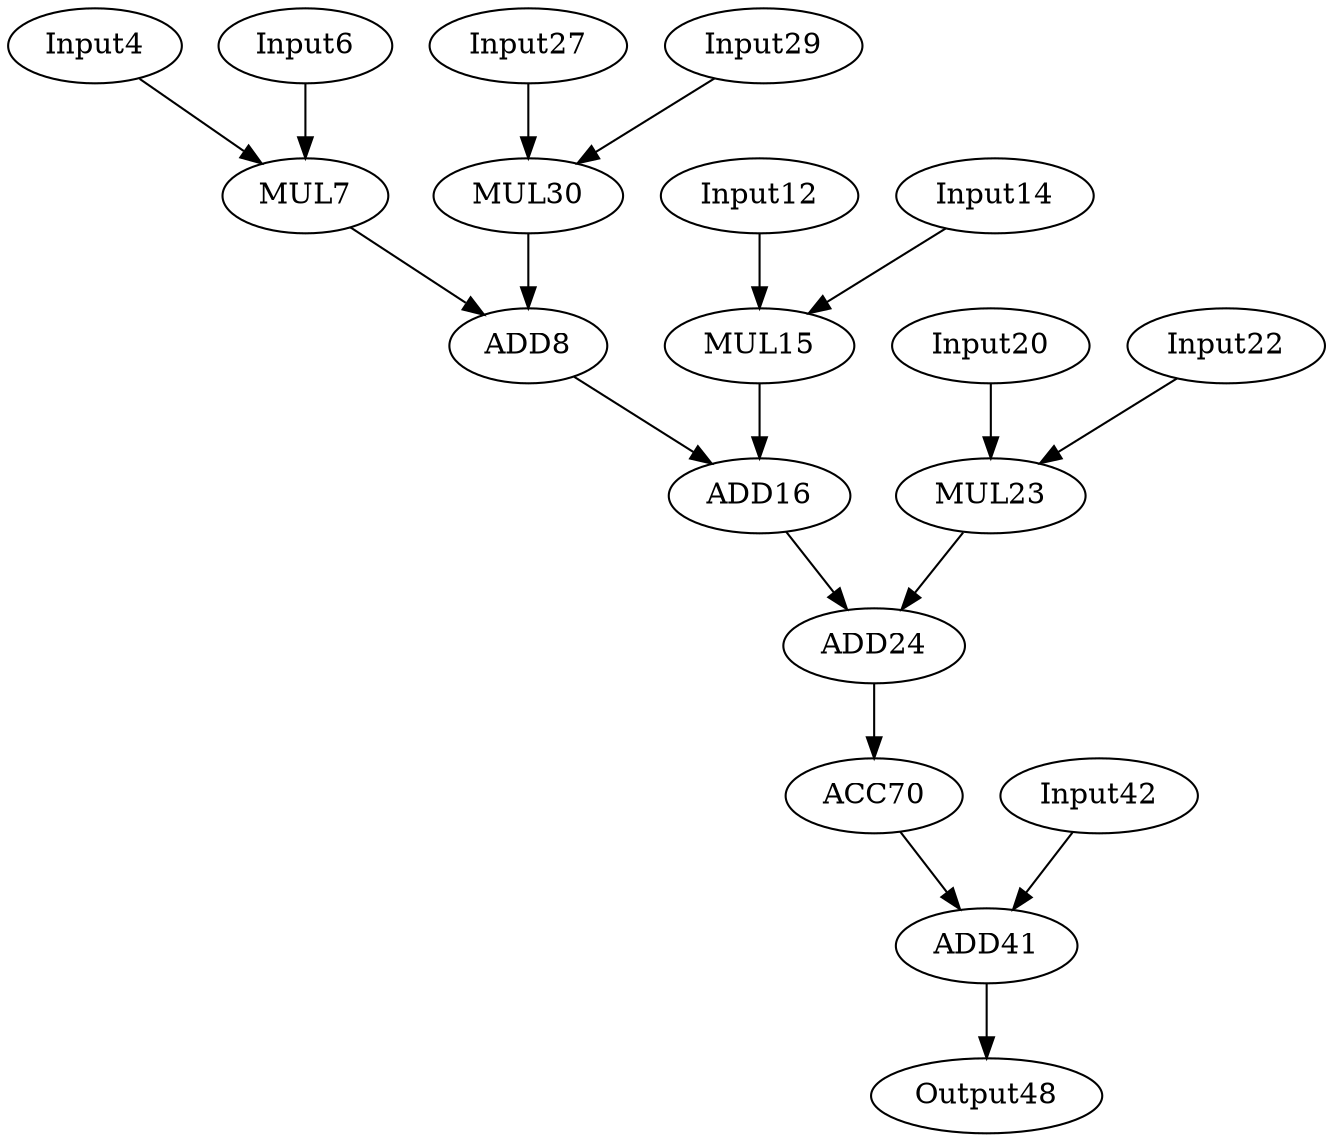 Digraph G {
Input4[opcode=input, ref_name="input", size=128, offset="0, 0", pattern="16, 8, -112, 32"];
Input6[opcode=input, ref_name="coefficients", size=128, offset="0, 0", pattern="16, 8, -112, 32"];
MUL7[opcode=mul];
ADD8[opcode=add];
Input12[opcode=input, ref_name="input", size=128, offset="0, 4", pattern="16, 8, -112, 32"];
Input14[opcode=input, ref_name="coefficients", size=128, offset="0, 4", pattern="16, 8, -112, 32"];
MUL15[opcode=mul];
ADD16[opcode=add];
Input20[opcode=input, ref_name="input", size=128, offset="0, 8", pattern="16, 8, -112, 32"];
Input22[opcode=input, ref_name="coefficients", size=128, offset="0, 8", pattern="16, 8, -112, 32"];
MUL23[opcode=mul];
ADD24[opcode=add];
Input27[opcode=input, ref_name="input", size=128, offset="0, 12", pattern="16, 8, -112, 32"];
Input29[opcode=input, ref_name="coefficients", size=128, offset="0, 12", pattern="16, 8, -112, 32"];
MUL30[opcode=mul];
ADD41[opcode=add];
Input42[opcode=input, ref_name="output", size=128, offset="0, 0", pattern="0, 8, 4, 32"];
Output48[opcode=output, ref_name="output", size=128, offset="0, 0", pattern="0, 8, 4, 32"];
ACC70[opcode=acc, acc_params="0, 8, 1, 32", acc_first=1];
Input4->MUL7[operand=1];
Input6->MUL7[operand=0];
MUL7->ADD8[operand=0];
ADD8->ADD16[operand=1];
Input12->MUL15[operand=1];
Input14->MUL15[operand=0];
MUL15->ADD16[operand=0];
ADD16->ADD24[operand=1];
Input20->MUL23[operand=1];
Input22->MUL23[operand=0];
MUL23->ADD24[operand=0];
Input27->MUL30[operand=1];
Input29->MUL30[operand=0];
Input42->ADD41[operand=0];
ADD41->Output48[operand=0];
MUL30->ADD8[operand=1];
ADD24->ACC70[operand=0];
ACC70->ADD41[operand=1];
}
